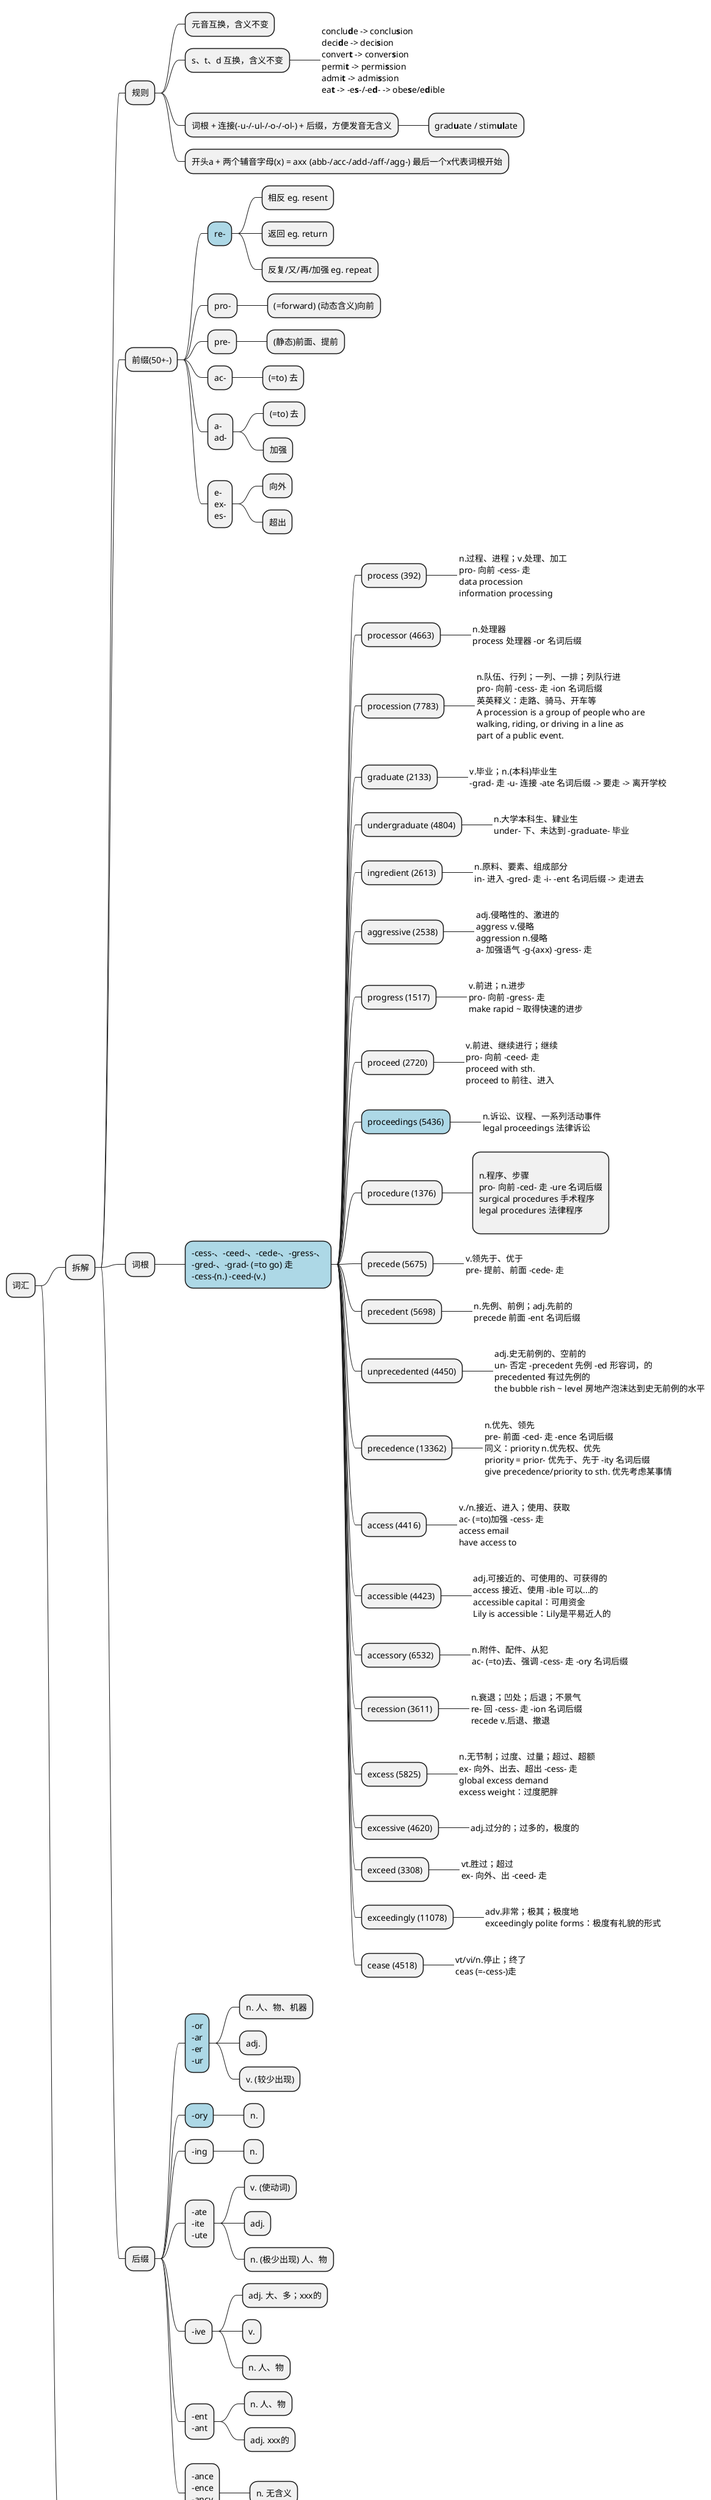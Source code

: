 @startmindmap

* 词汇
** 拆解
*** 规则
**** 元音互换，含义不变
**** s、t、d 互换，含义不变
*****_:
conclu<b>d</b>e -> conclu<b>s</b>ion
deci<b>d</b>e -> deci<b>s</b>ion
conver<b>t</b> -> conver<b>s</b>ion
permi<b>t</b> -> permi<b>s</b>sion
admi<b>t</b> -> admi<b>s</b>sion
ea<b>t</b> -> -e<b>s</b>-/-e<b>d</b>- -> obe<b>s</b>e/e<b>d</b>ible
;
**** 词根 + 连接(-u-/-ul-/-o-/-ol-) + 后缀，方便发音无含义
***** grad<b>u</b>ate / stim<b>ul</b>ate
**** 开头a + 两个辅音字母(x) = axx (abb-/acc-/add-/aff-/agg-) 最后一个x代表词根开始
*** 前缀(50+-)
****[#lightblue] re-
***** 相反 eg. resent
***** 返回 eg. return
***** 反复/又/再/加强 eg. repeat
**** pro-
***** (=forward) (动态含义)向前
**** pre-
***** (静态)前面、提前
**** ac-
***** (=to) 去
****:a-
ad-;
***** (=to) 去
***** 加强
****:e-
ex-
es-;
***** 向外
***** 超出

*** 词根
****[#lightblue]:-cess-、-ceed-、-cede-、-gress-、
-gred-、-grad- (=to go) 走
-cess-(n.) -ceed-(v.);
***** process (392)
******_:
n.过程、进程；v.处理、加工
pro- 向前 -cess- 走
data procession
information processing
;
***** processor (4663)
******_:
n.处理器
process 处理器 -or 名词后缀
;
***** procession (7783)
******_:
n.队伍、行列；一列、一排；列队行进
pro- 向前 -cess- 走 -ion 名词后缀
英英释义：走路、骑马、开车等
A procession is a group of people who are
walking, riding, or driving in a line as
part of a public event.
;
***** graduate (2133)
******_:
v.毕业；n.(本科)毕业生
-grad- 走 -u- 连接 -ate 名词后缀 -> 要走 -> 离开学校
;
***** undergraduate (4804)
******_:
n.大学本科生、肄业生
under- 下、未达到 -graduate- 毕业
;
***** ingredient (2613)
******_:
n.原料、要素、组成部分
in- 进入 -gred- 走 -i- -ent 名词后缀 -> 走进去
;
***** aggressive (2538)
******_:
adj.侵略性的、激进的
aggress v.侵略
aggression n.侵略
a- 加强语气 -g-(axx) -gress- 走
;
***** progress (1517)
******_:
v.前进；n.进步
pro- 向前 -gress- 走
make rapid ~ 取得快速的进步
;
***** proceed (2720)
******_:
v.前进、继续进行；继续
pro- 向前 -ceed- 走
proceed with sth.
proceed to 前往、进入
;
*****[#lightblue] proceedings (5436)
******_:
n.诉讼、议程、一系列活动事件
legal proceedings 法律诉讼
;
***** procedure (1376)
******:
n.程序、步骤
pro- 向前 -ced- 走 -ure 名词后缀
surgical procedures 手术程序
legal procedures 法律程序
;
***** precede (5675)
******_:
v.领先于、优于
pre- 提前、前面 -cede- 走
;
***** precedent (5698)
******_:
n.先例、前例；adj.先前的
precede 前面 -ent 名词后缀
;
***** unprecedented (4450)
******_:
adj.史无前例的、空前的
un- 否定 -precedent 先例 -ed 形容词，的
precedented 有过先例的
the bubble rish ~ level 房地产泡沫达到史无前例的水平
;
***** precedence (13362)
******_:
n.优先、领先
pre- 前面 -ced- 走 -ence 名词后缀
同义：priority n.优先权、优先
priority = prior- 优先于、先于 -ity 名词后缀
give precedence/priority to sth. 优先考虑某事情
;
***** access (4416)
******_:
v./n.接近、进入；使用、获取
ac- (=to)加强 -cess- 走
access email
have access to
;
***** accessible (4423)
******_:
adj.可接近的、可使用的、可获得的
access 接近、使用 -ible 可以...的
accessible capital：可用资金
Lily is accessible：Lily是平易近人的
;
***** accessory (6532)
******_:
n.附件、配件、从犯
ac- (=to)去、强调 -cess- 走 -ory 名词后缀
;
***** recession (3611)
******_:
n.衰退；凹处；后退；不景气
re- 回 -cess- 走 -ion 名词后缀
recede v.后退、撤退
;
***** excess (5825)
******_:
n.无节制；过度、过量；超过、超额
ex- 向外、出去、超出 -cess- 走
global excess demand
excess weight：过度肥胖
;
***** excessive (4620)
******_:
adj.过分的；过多的，极度的
;
***** exceed (3308)
******_:
vt.胜过；超过
ex- 向外、出 -ceed- 走
;
***** exceedingly (11078)
******_:
adv.非常；极其；极度地
exceedingly polite forms：极度有礼貌的形式
;
***** cease (4518)
******_:
vt/vi/n.停止；终了
ceas (=-cess-)走
;
*** 后缀
****[#lightblue]:-or
-ar
-er
-ur;
***** n. 人、物、机器
***** adj.
***** v. (较少出现)
****[#lightblue] -ory
***** n.
**** -ing
***** n.
****:-ate
-ite
-ute;
***** v. (使动词)
***** adj.
***** n. (极少出现) 人、物
**** -ive
***** adj. 大、多；xxx的
***** v.
***** n. 人、物
****:-ent
-ant;
***** n. 人、物
***** adj. xxx的
****:-ance
-ence
-ancy
-ency;
***** n. 无含义
** 单词
*** etymology
**** n.词源学


@endmindmap